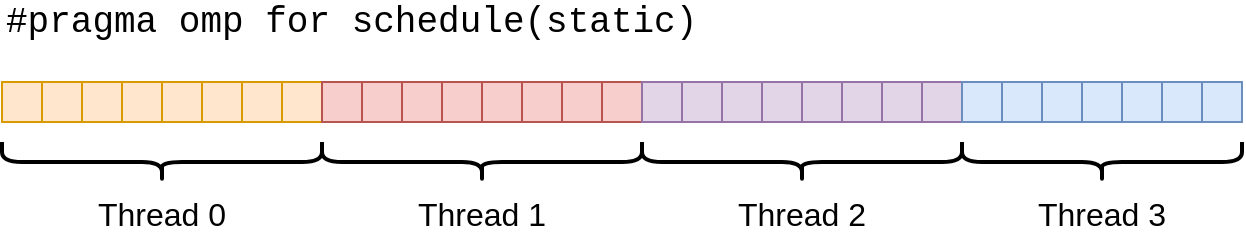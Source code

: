 <mxfile version="13.7.9" type="device"><diagram id="8-FgBVvZoSnCgVtplM0G" name="Page-1"><mxGraphModel dx="786" dy="580" grid="1" gridSize="10" guides="1" tooltips="1" connect="1" arrows="1" fold="1" page="1" pageScale="1" pageWidth="827" pageHeight="1169" math="0" shadow="0"><root><mxCell id="0"/><mxCell id="1" parent="0"/><mxCell id="c2VfIzTTmUlhW75AQlZF-1" value="" style="rounded=0;whiteSpace=wrap;html=1;fillColor=#ffe6cc;strokeColor=#d79b00;" parent="1" vertex="1"><mxGeometry x="120" y="120" width="20" height="20" as="geometry"/></mxCell><mxCell id="c2VfIzTTmUlhW75AQlZF-2" value="" style="rounded=0;whiteSpace=wrap;html=1;fillColor=#ffe6cc;strokeColor=#d79b00;" parent="1" vertex="1"><mxGeometry x="140" y="120" width="20" height="20" as="geometry"/></mxCell><mxCell id="c2VfIzTTmUlhW75AQlZF-3" value="" style="rounded=0;whiteSpace=wrap;html=1;fillColor=#ffe6cc;strokeColor=#d79b00;" parent="1" vertex="1"><mxGeometry x="160" y="120" width="20" height="20" as="geometry"/></mxCell><mxCell id="c2VfIzTTmUlhW75AQlZF-4" value="" style="rounded=0;whiteSpace=wrap;html=1;fillColor=#ffe6cc;strokeColor=#d79b00;" parent="1" vertex="1"><mxGeometry x="180" y="120" width="20" height="20" as="geometry"/></mxCell><mxCell id="c2VfIzTTmUlhW75AQlZF-5" value="" style="rounded=0;whiteSpace=wrap;html=1;fillColor=#ffe6cc;strokeColor=#d79b00;" parent="1" vertex="1"><mxGeometry x="200" y="120" width="20" height="20" as="geometry"/></mxCell><mxCell id="c2VfIzTTmUlhW75AQlZF-6" value="" style="rounded=0;whiteSpace=wrap;html=1;fillColor=#ffe6cc;strokeColor=#d79b00;" parent="1" vertex="1"><mxGeometry x="220" y="120" width="20" height="20" as="geometry"/></mxCell><mxCell id="c2VfIzTTmUlhW75AQlZF-7" value="" style="rounded=0;whiteSpace=wrap;html=1;fillColor=#ffe6cc;strokeColor=#d79b00;" parent="1" vertex="1"><mxGeometry x="240" y="120" width="20" height="20" as="geometry"/></mxCell><mxCell id="c2VfIzTTmUlhW75AQlZF-8" value="" style="rounded=0;whiteSpace=wrap;html=1;fillColor=#ffe6cc;strokeColor=#d79b00;" parent="1" vertex="1"><mxGeometry x="260" y="120" width="20" height="20" as="geometry"/></mxCell><mxCell id="c2VfIzTTmUlhW75AQlZF-9" value="" style="rounded=0;whiteSpace=wrap;html=1;fillColor=#f8cecc;strokeColor=#b85450;" parent="1" vertex="1"><mxGeometry x="280" y="120" width="20" height="20" as="geometry"/></mxCell><mxCell id="c2VfIzTTmUlhW75AQlZF-10" value="" style="rounded=0;whiteSpace=wrap;html=1;fillColor=#f8cecc;strokeColor=#b85450;" parent="1" vertex="1"><mxGeometry x="300" y="120" width="20" height="20" as="geometry"/></mxCell><mxCell id="c2VfIzTTmUlhW75AQlZF-11" value="" style="rounded=0;whiteSpace=wrap;html=1;fillColor=#f8cecc;strokeColor=#b85450;" parent="1" vertex="1"><mxGeometry x="320" y="120" width="20" height="20" as="geometry"/></mxCell><mxCell id="c2VfIzTTmUlhW75AQlZF-12" value="" style="rounded=0;whiteSpace=wrap;html=1;fillColor=#f8cecc;strokeColor=#b85450;" parent="1" vertex="1"><mxGeometry x="340" y="120" width="20" height="20" as="geometry"/></mxCell><mxCell id="c2VfIzTTmUlhW75AQlZF-13" value="" style="rounded=0;whiteSpace=wrap;html=1;fillColor=#f8cecc;strokeColor=#b85450;" parent="1" vertex="1"><mxGeometry x="360" y="120" width="20" height="20" as="geometry"/></mxCell><mxCell id="c2VfIzTTmUlhW75AQlZF-14" value="" style="rounded=0;whiteSpace=wrap;html=1;fillColor=#f8cecc;strokeColor=#b85450;" parent="1" vertex="1"><mxGeometry x="380" y="120" width="20" height="20" as="geometry"/></mxCell><mxCell id="c2VfIzTTmUlhW75AQlZF-15" value="" style="rounded=0;whiteSpace=wrap;html=1;fillColor=#f8cecc;strokeColor=#b85450;" parent="1" vertex="1"><mxGeometry x="400" y="120" width="20" height="20" as="geometry"/></mxCell><mxCell id="c2VfIzTTmUlhW75AQlZF-16" value="" style="rounded=0;whiteSpace=wrap;html=1;fillColor=#f8cecc;strokeColor=#b85450;" parent="1" vertex="1"><mxGeometry x="420" y="120" width="20" height="20" as="geometry"/></mxCell><mxCell id="c2VfIzTTmUlhW75AQlZF-17" value="" style="rounded=0;whiteSpace=wrap;html=1;fillColor=#e1d5e7;strokeColor=#9673a6;" parent="1" vertex="1"><mxGeometry x="440" y="120" width="20" height="20" as="geometry"/></mxCell><mxCell id="c2VfIzTTmUlhW75AQlZF-18" value="" style="rounded=0;whiteSpace=wrap;html=1;fillColor=#e1d5e7;strokeColor=#9673a6;" parent="1" vertex="1"><mxGeometry x="460" y="120" width="20" height="20" as="geometry"/></mxCell><mxCell id="c2VfIzTTmUlhW75AQlZF-19" value="" style="rounded=0;whiteSpace=wrap;html=1;fillColor=#e1d5e7;strokeColor=#9673a6;" parent="1" vertex="1"><mxGeometry x="480" y="120" width="20" height="20" as="geometry"/></mxCell><mxCell id="c2VfIzTTmUlhW75AQlZF-20" value="" style="rounded=0;whiteSpace=wrap;html=1;fillColor=#e1d5e7;strokeColor=#9673a6;" parent="1" vertex="1"><mxGeometry x="500" y="120" width="20" height="20" as="geometry"/></mxCell><mxCell id="c2VfIzTTmUlhW75AQlZF-21" value="" style="rounded=0;whiteSpace=wrap;html=1;fillColor=#e1d5e7;strokeColor=#9673a6;" parent="1" vertex="1"><mxGeometry x="520" y="120" width="20" height="20" as="geometry"/></mxCell><mxCell id="c2VfIzTTmUlhW75AQlZF-22" value="" style="rounded=0;whiteSpace=wrap;html=1;fillColor=#e1d5e7;strokeColor=#9673a6;" parent="1" vertex="1"><mxGeometry x="540" y="120" width="20" height="20" as="geometry"/></mxCell><mxCell id="c2VfIzTTmUlhW75AQlZF-23" value="" style="rounded=0;whiteSpace=wrap;html=1;fillColor=#e1d5e7;strokeColor=#9673a6;" parent="1" vertex="1"><mxGeometry x="560" y="120" width="20" height="20" as="geometry"/></mxCell><mxCell id="c2VfIzTTmUlhW75AQlZF-24" value="" style="rounded=0;whiteSpace=wrap;html=1;fillColor=#e1d5e7;strokeColor=#9673a6;" parent="1" vertex="1"><mxGeometry x="580" y="120" width="20" height="20" as="geometry"/></mxCell><mxCell id="c2VfIzTTmUlhW75AQlZF-25" value="" style="rounded=0;whiteSpace=wrap;html=1;fillColor=#dae8fc;strokeColor=#6c8ebf;" parent="1" vertex="1"><mxGeometry x="600" y="120" width="20" height="20" as="geometry"/></mxCell><mxCell id="c2VfIzTTmUlhW75AQlZF-26" value="" style="rounded=0;whiteSpace=wrap;html=1;fillColor=#dae8fc;strokeColor=#6c8ebf;" parent="1" vertex="1"><mxGeometry x="620" y="120" width="20" height="20" as="geometry"/></mxCell><mxCell id="c2VfIzTTmUlhW75AQlZF-27" value="" style="rounded=0;whiteSpace=wrap;html=1;fillColor=#dae8fc;strokeColor=#6c8ebf;" parent="1" vertex="1"><mxGeometry x="640" y="120" width="20" height="20" as="geometry"/></mxCell><mxCell id="c2VfIzTTmUlhW75AQlZF-28" value="" style="rounded=0;whiteSpace=wrap;html=1;fillColor=#dae8fc;strokeColor=#6c8ebf;" parent="1" vertex="1"><mxGeometry x="660" y="120" width="20" height="20" as="geometry"/></mxCell><mxCell id="c2VfIzTTmUlhW75AQlZF-29" value="" style="rounded=0;whiteSpace=wrap;html=1;fillColor=#dae8fc;strokeColor=#6c8ebf;" parent="1" vertex="1"><mxGeometry x="680" y="120" width="20" height="20" as="geometry"/></mxCell><mxCell id="c2VfIzTTmUlhW75AQlZF-30" value="" style="rounded=0;whiteSpace=wrap;html=1;fillColor=#dae8fc;strokeColor=#6c8ebf;" parent="1" vertex="1"><mxGeometry x="700" y="120" width="20" height="20" as="geometry"/></mxCell><mxCell id="c2VfIzTTmUlhW75AQlZF-31" value="" style="rounded=0;whiteSpace=wrap;html=1;fillColor=#dae8fc;strokeColor=#6c8ebf;" parent="1" vertex="1"><mxGeometry x="720" y="120" width="20" height="20" as="geometry"/></mxCell><mxCell id="c2VfIzTTmUlhW75AQlZF-33" value="#pragma omp for schedule(static)" style="text;html=1;strokeColor=none;fillColor=none;align=left;verticalAlign=middle;whiteSpace=wrap;rounded=0;fontSize=18;fontFamily=Courier;" parent="1" vertex="1"><mxGeometry x="120" y="80" width="360" height="20" as="geometry"/></mxCell><mxCell id="c2VfIzTTmUlhW75AQlZF-34" value="Thread 0" style="shape=curlyBracket;whiteSpace=wrap;html=1;rounded=1;fontFamily=Helvetica;fontSize=16;direction=north;strokeWidth=2;labelPosition=center;verticalLabelPosition=bottom;align=center;verticalAlign=top;" parent="1" vertex="1"><mxGeometry x="120" y="150" width="160" height="20" as="geometry"/></mxCell><mxCell id="c2VfIzTTmUlhW75AQlZF-35" value="Thread 1" style="shape=curlyBracket;whiteSpace=wrap;html=1;rounded=1;fontFamily=Helvetica;fontSize=16;direction=north;strokeWidth=2;labelPosition=center;verticalLabelPosition=bottom;align=center;verticalAlign=top;" parent="1" vertex="1"><mxGeometry x="280" y="150" width="160" height="20" as="geometry"/></mxCell><mxCell id="c2VfIzTTmUlhW75AQlZF-36" value="Thread 2" style="shape=curlyBracket;whiteSpace=wrap;html=1;rounded=1;fontFamily=Helvetica;fontSize=16;direction=north;strokeWidth=2;labelPosition=center;verticalLabelPosition=bottom;align=center;verticalAlign=top;" parent="1" vertex="1"><mxGeometry x="440" y="150" width="160" height="20" as="geometry"/></mxCell><mxCell id="c2VfIzTTmUlhW75AQlZF-37" value="Thread 3" style="shape=curlyBracket;whiteSpace=wrap;html=1;rounded=1;fontFamily=Helvetica;fontSize=16;direction=north;strokeWidth=2;labelPosition=center;verticalLabelPosition=bottom;align=center;verticalAlign=top;" parent="1" vertex="1"><mxGeometry x="600" y="150" width="140" height="20" as="geometry"/></mxCell></root></mxGraphModel></diagram></mxfile>